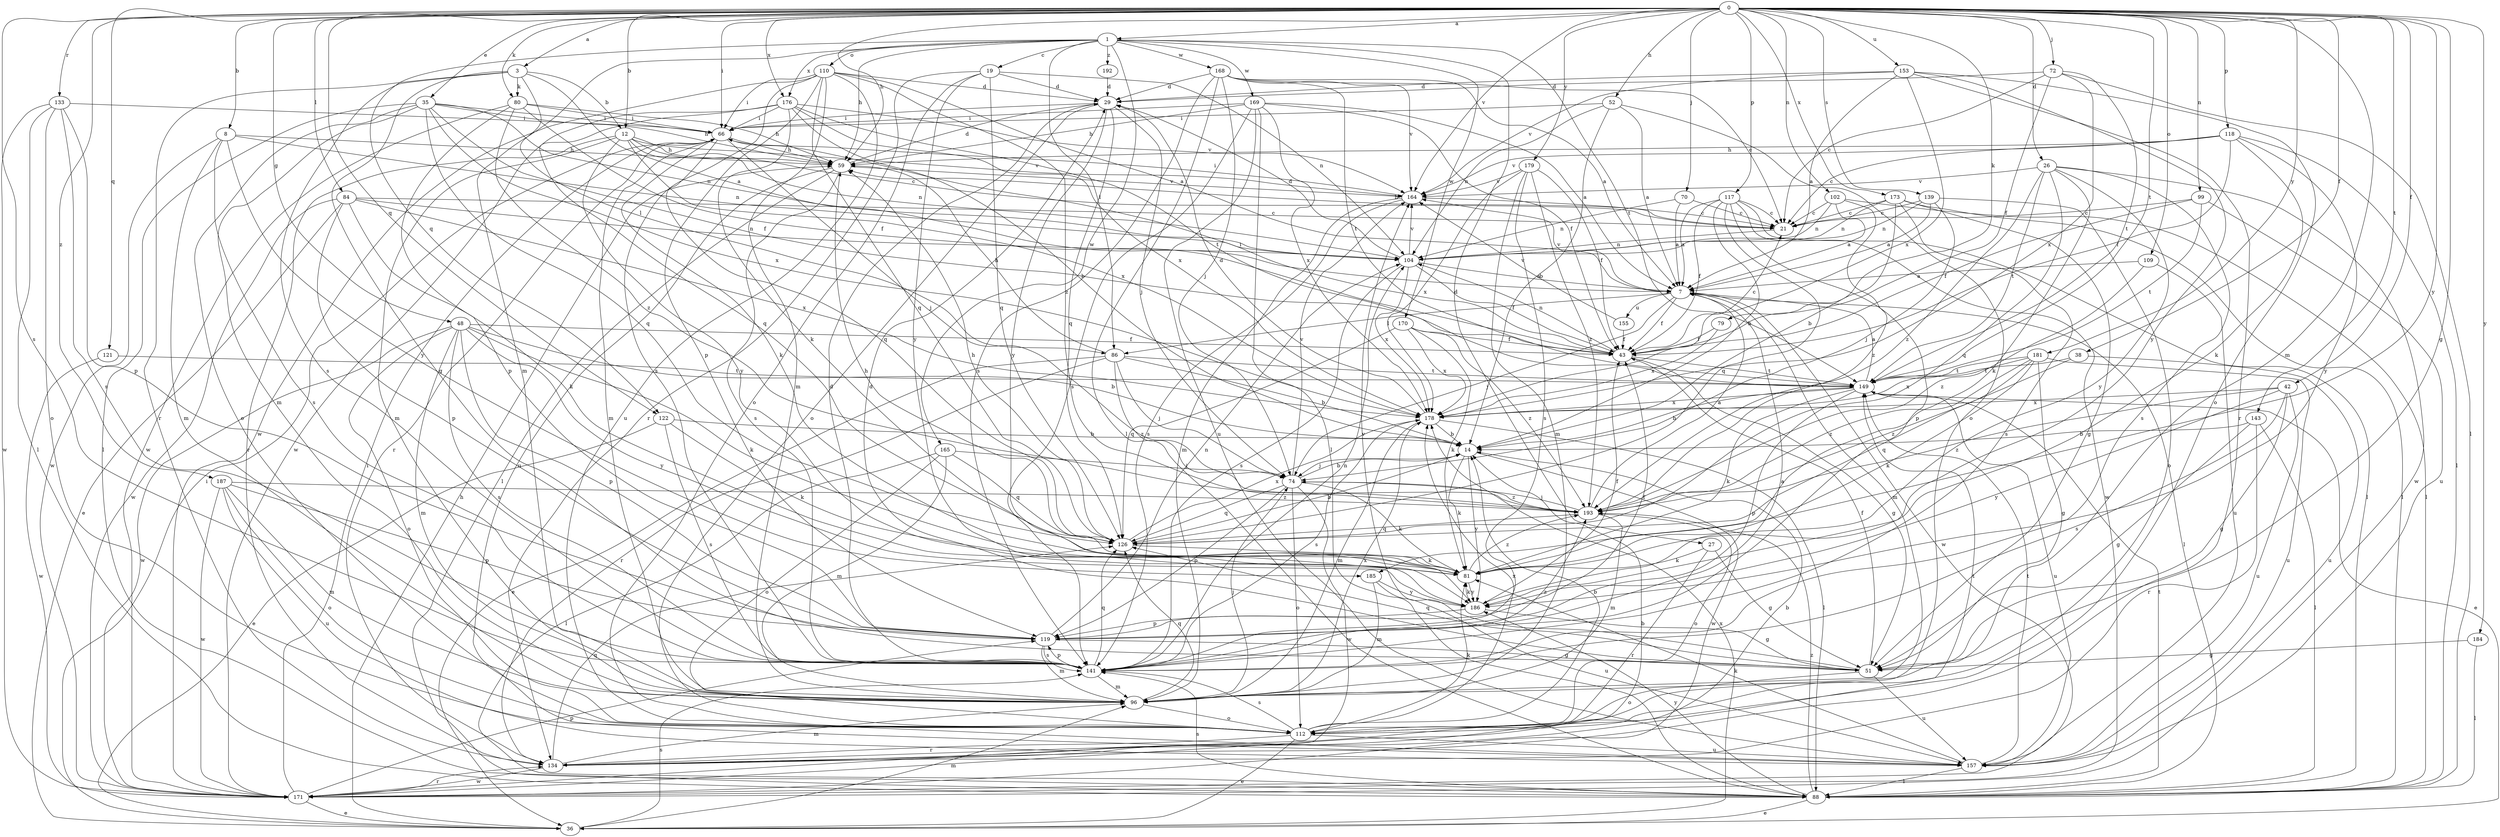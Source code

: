 strict digraph  {
0;
1;
3;
7;
8;
12;
14;
19;
21;
26;
27;
29;
35;
36;
38;
42;
43;
48;
51;
52;
59;
66;
70;
72;
74;
79;
80;
81;
84;
86;
88;
96;
99;
102;
104;
109;
110;
112;
117;
118;
119;
121;
122;
126;
133;
134;
139;
141;
143;
149;
153;
155;
157;
164;
165;
168;
169;
170;
171;
173;
176;
178;
179;
181;
184;
185;
186;
187;
192;
193;
0 -> 1  [label=a];
0 -> 3  [label=a];
0 -> 8  [label=b];
0 -> 12  [label=b];
0 -> 26  [label=d];
0 -> 35  [label=e];
0 -> 38  [label=f];
0 -> 42  [label=f];
0 -> 48  [label=g];
0 -> 51  [label=g];
0 -> 52  [label=h];
0 -> 59  [label=h];
0 -> 66  [label=i];
0 -> 70  [label=j];
0 -> 72  [label=j];
0 -> 79  [label=k];
0 -> 80  [label=k];
0 -> 84  [label=l];
0 -> 96  [label=m];
0 -> 99  [label=n];
0 -> 102  [label=n];
0 -> 109  [label=o];
0 -> 117  [label=p];
0 -> 118  [label=p];
0 -> 121  [label=q];
0 -> 122  [label=q];
0 -> 133  [label=r];
0 -> 139  [label=s];
0 -> 141  [label=s];
0 -> 143  [label=t];
0 -> 149  [label=t];
0 -> 153  [label=u];
0 -> 164  [label=v];
0 -> 173  [label=x];
0 -> 176  [label=x];
0 -> 179  [label=y];
0 -> 181  [label=y];
0 -> 184  [label=y];
0 -> 185  [label=y];
0 -> 187  [label=z];
1 -> 19  [label=c];
1 -> 27  [label=d];
1 -> 59  [label=h];
1 -> 86  [label=l];
1 -> 96  [label=m];
1 -> 110  [label=o];
1 -> 122  [label=q];
1 -> 149  [label=t];
1 -> 165  [label=w];
1 -> 168  [label=w];
1 -> 169  [label=w];
1 -> 170  [label=w];
1 -> 176  [label=x];
1 -> 192  [label=z];
3 -> 7  [label=a];
3 -> 12  [label=b];
3 -> 51  [label=g];
3 -> 80  [label=k];
3 -> 86  [label=l];
3 -> 134  [label=r];
3 -> 141  [label=s];
7 -> 43  [label=f];
7 -> 74  [label=j];
7 -> 86  [label=l];
7 -> 88  [label=l];
7 -> 96  [label=m];
7 -> 155  [label=u];
7 -> 164  [label=v];
7 -> 171  [label=w];
8 -> 59  [label=h];
8 -> 96  [label=m];
8 -> 104  [label=n];
8 -> 141  [label=s];
8 -> 171  [label=w];
8 -> 185  [label=y];
12 -> 21  [label=c];
12 -> 59  [label=h];
12 -> 96  [label=m];
12 -> 104  [label=n];
12 -> 134  [label=r];
12 -> 164  [label=v];
12 -> 178  [label=x];
12 -> 186  [label=y];
14 -> 74  [label=j];
14 -> 81  [label=k];
14 -> 171  [label=w];
14 -> 186  [label=y];
19 -> 29  [label=d];
19 -> 104  [label=n];
19 -> 112  [label=o];
19 -> 126  [label=q];
19 -> 134  [label=r];
19 -> 186  [label=y];
21 -> 59  [label=h];
21 -> 104  [label=n];
26 -> 81  [label=k];
26 -> 126  [label=q];
26 -> 141  [label=s];
26 -> 149  [label=t];
26 -> 164  [label=v];
26 -> 171  [label=w];
26 -> 186  [label=y];
26 -> 193  [label=z];
27 -> 51  [label=g];
27 -> 81  [label=k];
27 -> 134  [label=r];
29 -> 66  [label=i];
29 -> 74  [label=j];
29 -> 112  [label=o];
29 -> 126  [label=q];
29 -> 186  [label=y];
35 -> 43  [label=f];
35 -> 59  [label=h];
35 -> 66  [label=i];
35 -> 88  [label=l];
35 -> 96  [label=m];
35 -> 104  [label=n];
35 -> 112  [label=o];
35 -> 126  [label=q];
35 -> 178  [label=x];
36 -> 59  [label=h];
36 -> 66  [label=i];
36 -> 96  [label=m];
36 -> 141  [label=s];
36 -> 178  [label=x];
38 -> 149  [label=t];
38 -> 157  [label=u];
38 -> 193  [label=z];
42 -> 51  [label=g];
42 -> 141  [label=s];
42 -> 157  [label=u];
42 -> 178  [label=x];
42 -> 186  [label=y];
42 -> 193  [label=z];
43 -> 21  [label=c];
43 -> 51  [label=g];
43 -> 66  [label=i];
43 -> 104  [label=n];
43 -> 149  [label=t];
48 -> 14  [label=b];
48 -> 43  [label=f];
48 -> 81  [label=k];
48 -> 96  [label=m];
48 -> 112  [label=o];
48 -> 119  [label=p];
48 -> 141  [label=s];
48 -> 171  [label=w];
48 -> 186  [label=y];
51 -> 29  [label=d];
51 -> 43  [label=f];
51 -> 112  [label=o];
51 -> 126  [label=q];
51 -> 157  [label=u];
51 -> 164  [label=v];
52 -> 7  [label=a];
52 -> 14  [label=b];
52 -> 66  [label=i];
52 -> 104  [label=n];
52 -> 112  [label=o];
59 -> 29  [label=d];
59 -> 88  [label=l];
59 -> 141  [label=s];
59 -> 157  [label=u];
59 -> 164  [label=v];
66 -> 59  [label=h];
66 -> 74  [label=j];
66 -> 81  [label=k];
66 -> 96  [label=m];
66 -> 126  [label=q];
66 -> 134  [label=r];
70 -> 7  [label=a];
70 -> 21  [label=c];
70 -> 104  [label=n];
72 -> 21  [label=c];
72 -> 29  [label=d];
72 -> 43  [label=f];
72 -> 88  [label=l];
72 -> 149  [label=t];
72 -> 178  [label=x];
74 -> 14  [label=b];
74 -> 81  [label=k];
74 -> 112  [label=o];
74 -> 119  [label=p];
74 -> 126  [label=q];
74 -> 164  [label=v];
74 -> 171  [label=w];
74 -> 193  [label=z];
79 -> 43  [label=f];
79 -> 178  [label=x];
80 -> 43  [label=f];
80 -> 59  [label=h];
80 -> 66  [label=i];
80 -> 119  [label=p];
80 -> 171  [label=w];
80 -> 193  [label=z];
81 -> 59  [label=h];
81 -> 186  [label=y];
81 -> 193  [label=z];
84 -> 21  [label=c];
84 -> 36  [label=e];
84 -> 81  [label=k];
84 -> 104  [label=n];
84 -> 119  [label=p];
84 -> 171  [label=w];
84 -> 178  [label=x];
86 -> 14  [label=b];
86 -> 36  [label=e];
86 -> 59  [label=h];
86 -> 74  [label=j];
86 -> 134  [label=r];
86 -> 149  [label=t];
86 -> 193  [label=z];
88 -> 36  [label=e];
88 -> 141  [label=s];
88 -> 149  [label=t];
88 -> 186  [label=y];
88 -> 193  [label=z];
96 -> 74  [label=j];
96 -> 112  [label=o];
96 -> 126  [label=q];
96 -> 178  [label=x];
99 -> 21  [label=c];
99 -> 43  [label=f];
99 -> 149  [label=t];
99 -> 157  [label=u];
102 -> 7  [label=a];
102 -> 21  [label=c];
102 -> 88  [label=l];
102 -> 104  [label=n];
102 -> 193  [label=z];
104 -> 7  [label=a];
104 -> 29  [label=d];
104 -> 43  [label=f];
104 -> 141  [label=s];
104 -> 164  [label=v];
104 -> 178  [label=x];
109 -> 7  [label=a];
109 -> 157  [label=u];
109 -> 193  [label=z];
110 -> 7  [label=a];
110 -> 29  [label=d];
110 -> 66  [label=i];
110 -> 96  [label=m];
110 -> 119  [label=p];
110 -> 126  [label=q];
110 -> 141  [label=s];
110 -> 157  [label=u];
110 -> 171  [label=w];
110 -> 193  [label=z];
112 -> 14  [label=b];
112 -> 36  [label=e];
112 -> 81  [label=k];
112 -> 134  [label=r];
112 -> 141  [label=s];
112 -> 157  [label=u];
112 -> 178  [label=x];
117 -> 7  [label=a];
117 -> 14  [label=b];
117 -> 21  [label=c];
117 -> 43  [label=f];
117 -> 88  [label=l];
117 -> 119  [label=p];
117 -> 126  [label=q];
117 -> 171  [label=w];
118 -> 21  [label=c];
118 -> 43  [label=f];
118 -> 59  [label=h];
118 -> 81  [label=k];
118 -> 88  [label=l];
118 -> 164  [label=v];
118 -> 186  [label=y];
119 -> 43  [label=f];
119 -> 51  [label=g];
119 -> 96  [label=m];
119 -> 104  [label=n];
119 -> 141  [label=s];
121 -> 149  [label=t];
121 -> 171  [label=w];
122 -> 14  [label=b];
122 -> 36  [label=e];
122 -> 81  [label=k];
122 -> 141  [label=s];
126 -> 14  [label=b];
126 -> 59  [label=h];
126 -> 81  [label=k];
126 -> 178  [label=x];
133 -> 66  [label=i];
133 -> 88  [label=l];
133 -> 112  [label=o];
133 -> 119  [label=p];
133 -> 141  [label=s];
133 -> 171  [label=w];
134 -> 14  [label=b];
134 -> 96  [label=m];
134 -> 126  [label=q];
134 -> 149  [label=t];
134 -> 171  [label=w];
139 -> 7  [label=a];
139 -> 21  [label=c];
139 -> 74  [label=j];
139 -> 104  [label=n];
139 -> 112  [label=o];
141 -> 7  [label=a];
141 -> 29  [label=d];
141 -> 96  [label=m];
141 -> 104  [label=n];
141 -> 119  [label=p];
141 -> 126  [label=q];
141 -> 193  [label=z];
143 -> 14  [label=b];
143 -> 51  [label=g];
143 -> 88  [label=l];
143 -> 134  [label=r];
149 -> 7  [label=a];
149 -> 14  [label=b];
149 -> 36  [label=e];
149 -> 81  [label=k];
149 -> 119  [label=p];
149 -> 157  [label=u];
149 -> 178  [label=x];
153 -> 7  [label=a];
153 -> 29  [label=d];
153 -> 112  [label=o];
153 -> 134  [label=r];
153 -> 164  [label=v];
153 -> 178  [label=x];
153 -> 186  [label=y];
155 -> 43  [label=f];
155 -> 164  [label=v];
157 -> 81  [label=k];
157 -> 88  [label=l];
157 -> 149  [label=t];
164 -> 21  [label=c];
164 -> 66  [label=i];
164 -> 96  [label=m];
164 -> 141  [label=s];
165 -> 74  [label=j];
165 -> 88  [label=l];
165 -> 96  [label=m];
165 -> 112  [label=o];
165 -> 126  [label=q];
168 -> 7  [label=a];
168 -> 21  [label=c];
168 -> 29  [label=d];
168 -> 74  [label=j];
168 -> 88  [label=l];
168 -> 141  [label=s];
168 -> 149  [label=t];
168 -> 164  [label=v];
169 -> 7  [label=a];
169 -> 43  [label=f];
169 -> 59  [label=h];
169 -> 66  [label=i];
169 -> 88  [label=l];
169 -> 141  [label=s];
169 -> 157  [label=u];
169 -> 178  [label=x];
170 -> 43  [label=f];
170 -> 81  [label=k];
170 -> 126  [label=q];
170 -> 178  [label=x];
170 -> 193  [label=z];
171 -> 14  [label=b];
171 -> 36  [label=e];
171 -> 66  [label=i];
171 -> 119  [label=p];
171 -> 134  [label=r];
173 -> 14  [label=b];
173 -> 21  [label=c];
173 -> 51  [label=g];
173 -> 88  [label=l];
173 -> 104  [label=n];
173 -> 141  [label=s];
176 -> 14  [label=b];
176 -> 66  [label=i];
176 -> 81  [label=k];
176 -> 126  [label=q];
176 -> 149  [label=t];
176 -> 164  [label=v];
176 -> 171  [label=w];
176 -> 178  [label=x];
178 -> 14  [label=b];
178 -> 29  [label=d];
178 -> 88  [label=l];
178 -> 96  [label=m];
178 -> 141  [label=s];
179 -> 43  [label=f];
179 -> 96  [label=m];
179 -> 141  [label=s];
179 -> 164  [label=v];
179 -> 178  [label=x];
179 -> 193  [label=z];
181 -> 51  [label=g];
181 -> 81  [label=k];
181 -> 126  [label=q];
181 -> 149  [label=t];
181 -> 157  [label=u];
181 -> 178  [label=x];
181 -> 193  [label=z];
184 -> 51  [label=g];
184 -> 88  [label=l];
185 -> 96  [label=m];
185 -> 157  [label=u];
185 -> 186  [label=y];
186 -> 43  [label=f];
186 -> 51  [label=g];
186 -> 81  [label=k];
186 -> 119  [label=p];
187 -> 96  [label=m];
187 -> 112  [label=o];
187 -> 119  [label=p];
187 -> 157  [label=u];
187 -> 171  [label=w];
187 -> 193  [label=z];
192 -> 29  [label=d];
193 -> 7  [label=a];
193 -> 74  [label=j];
193 -> 96  [label=m];
193 -> 112  [label=o];
193 -> 126  [label=q];
}
